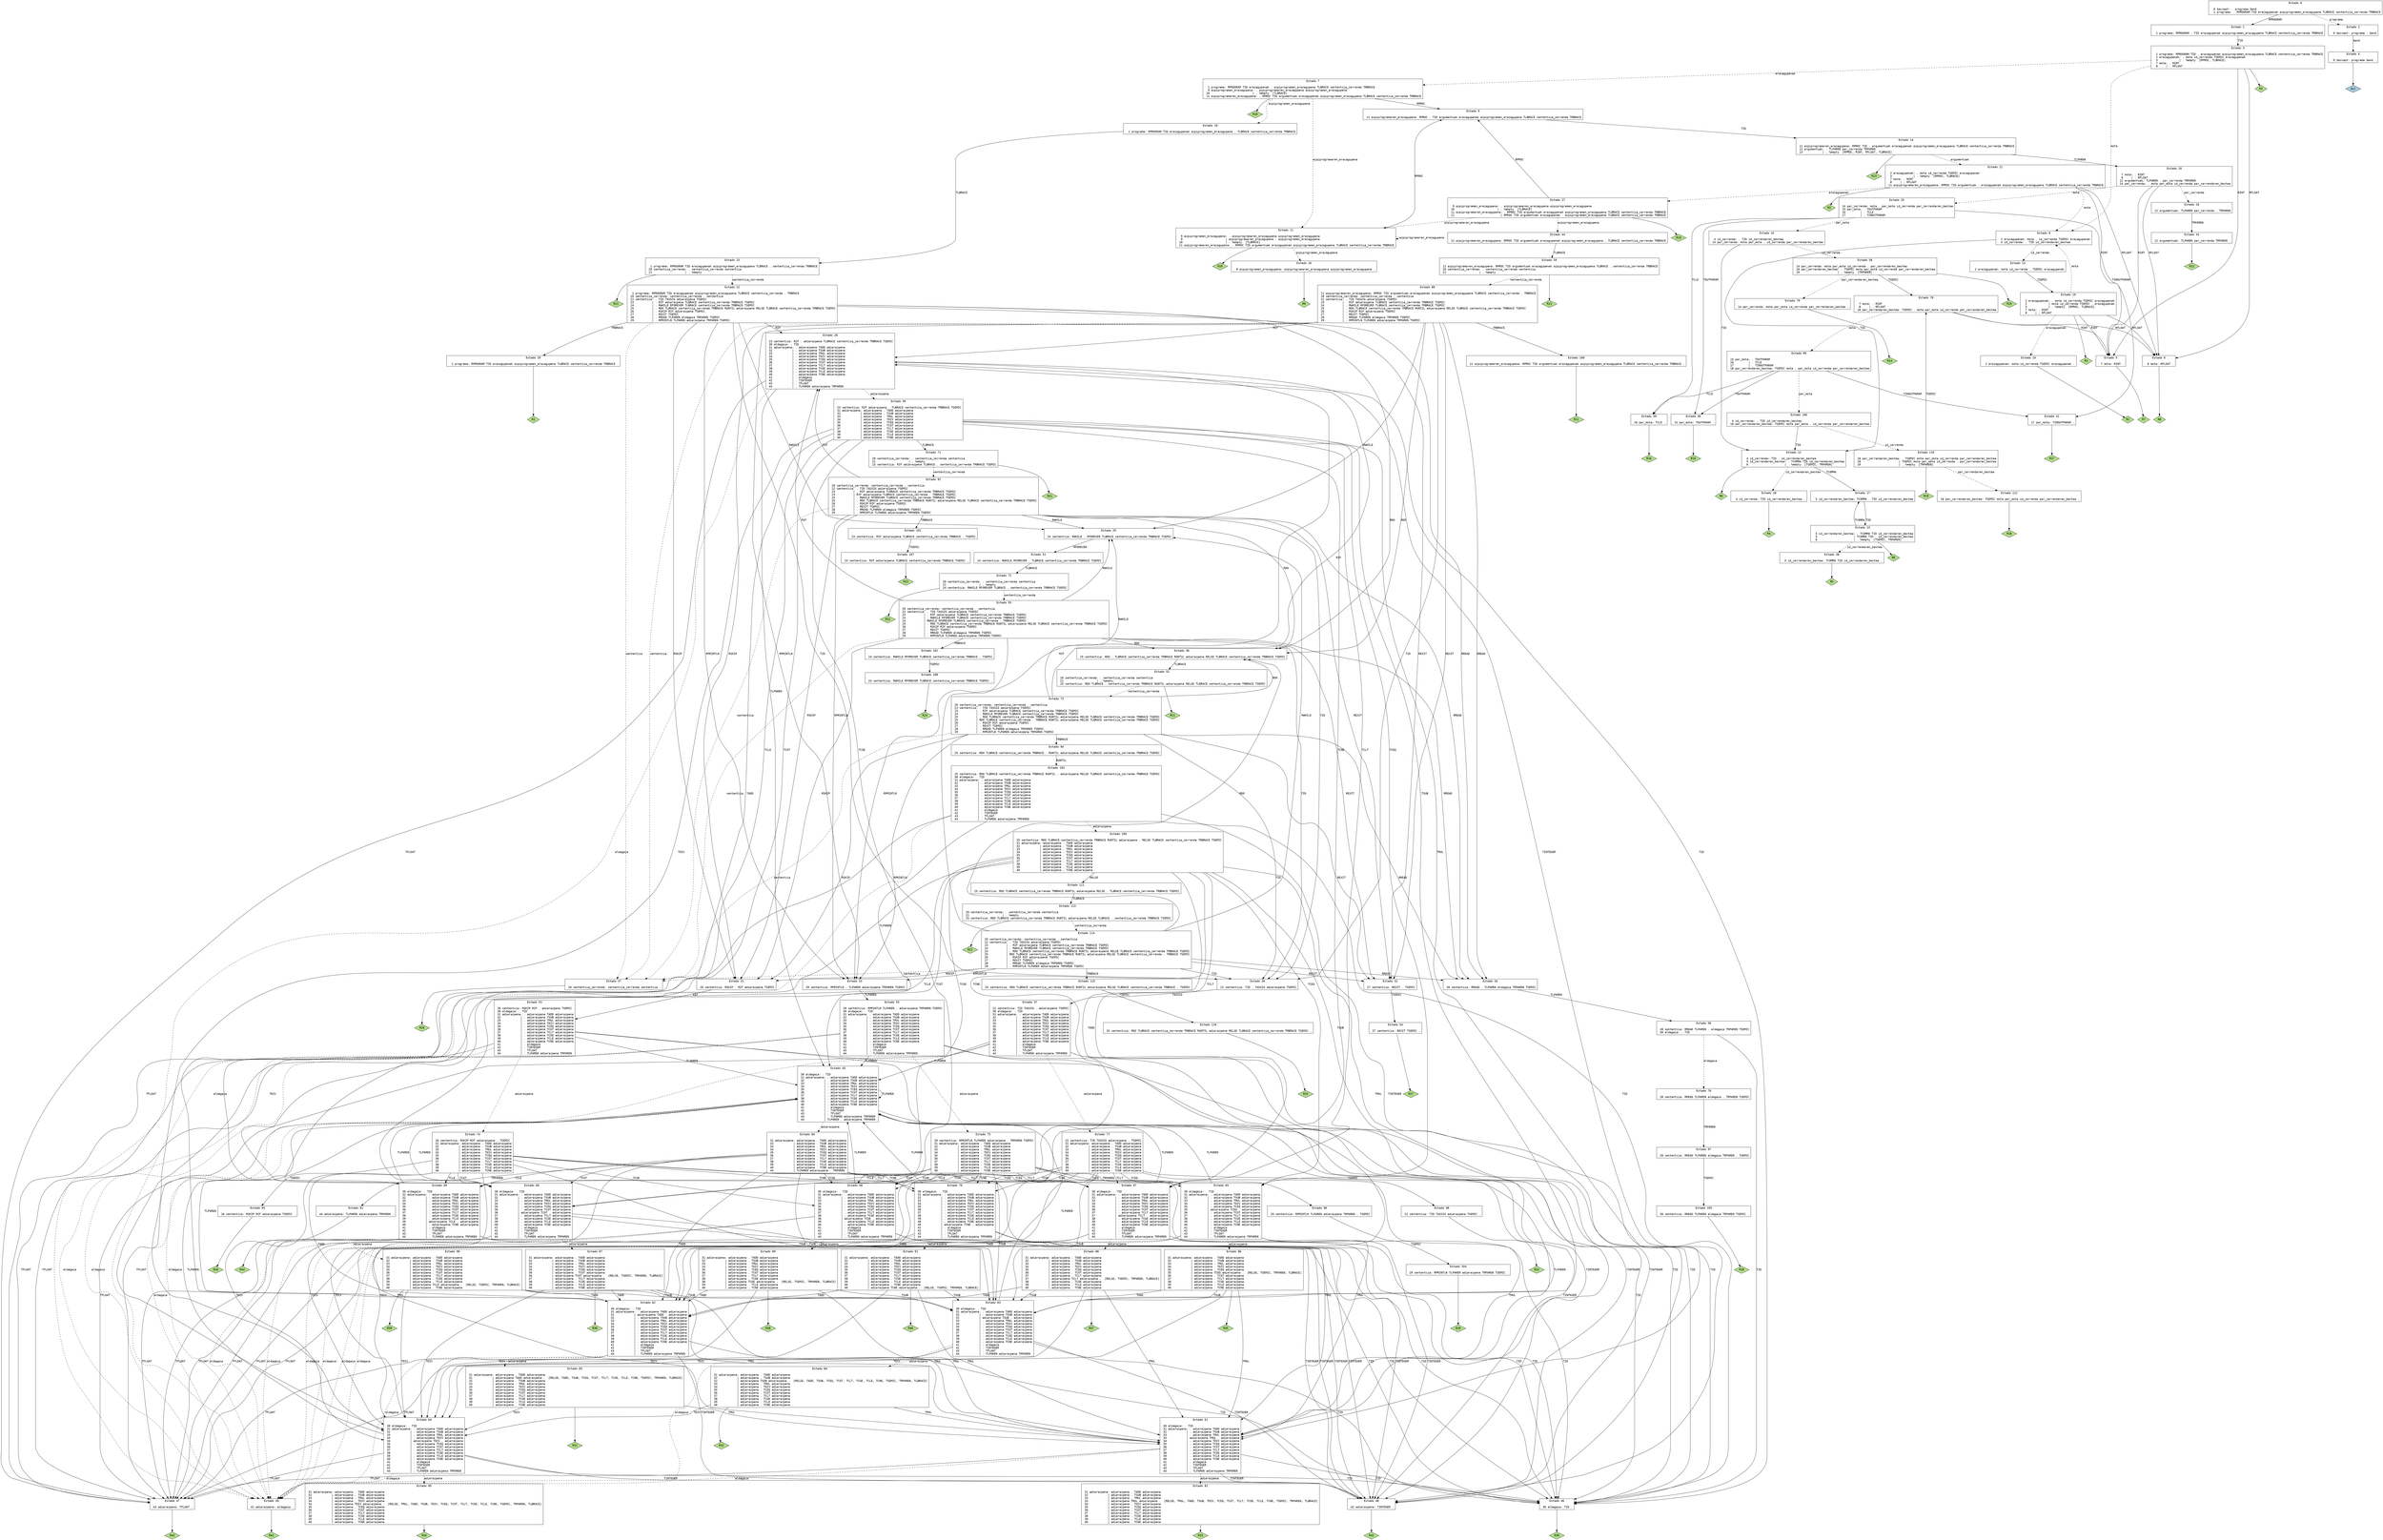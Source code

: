 // Generado por GNU Bison 3.5.1.
// Informe de errores a <bug-bison@gnu.org>.
// Página web: <https://www.gnu.org/software/bison/>.

digraph "parser.y"
{
  node [fontname = courier, shape = box, colorscheme = paired6]
  edge [fontname = courier]

  0 [label="Estado 0\n\l  0 $accept: . programa $end\l  1 programa: . RPROGRAM TID erazagupenak azpiprogramen_erazagupena TLBRACE sententzia_zerrenda TRBRACE\l"]
  0 -> 1 [style=solid label="RPROGRAM"]
  0 -> 2 [style=dashed label="programa"]
  1 [label="Estado 1\n\l  1 programa: RPROGRAM . TID erazagupenak azpiprogramen_erazagupena TLBRACE sententzia_zerrenda TRBRACE\l"]
  1 -> 3 [style=solid label="TID"]
  2 [label="Estado 2\n\l  0 $accept: programa . $end\l"]
  2 -> 4 [style=solid label="$end"]
  3 [label="Estado 3\n\l  1 programa: RPROGRAM TID . erazagupenak azpiprogramen_erazagupena TLBRACE sententzia_zerrenda TRBRACE\l  2 erazagupenak: . mota id_zerrenda TSEMIC erazagupenak\l  3             | . %empty  [RPROC, TLBRACE]\l  7 mota: . RINT\l  8     | . RFLOAT\l"]
  3 -> 5 [style=solid label="RINT"]
  3 -> 6 [style=solid label="RFLOAT"]
  3 -> 7 [style=dashed label="erazagupenak"]
  3 -> 8 [style=dashed label="mota"]
  3 -> "3R3" [style=solid]
 "3R3" [label="R3", fillcolor=3, shape=diamond, style=filled]
  4 [label="Estado 4\n\l  0 $accept: programa $end .\l"]
  4 -> "4R0" [style=solid]
 "4R0" [label="Acc", fillcolor=1, shape=diamond, style=filled]
  5 [label="Estado 5\n\l  7 mota: RINT .\l"]
  5 -> "5R7" [style=solid]
 "5R7" [label="R7", fillcolor=3, shape=diamond, style=filled]
  6 [label="Estado 6\n\l  8 mota: RFLOAT .\l"]
  6 -> "6R8" [style=solid]
 "6R8" [label="R8", fillcolor=3, shape=diamond, style=filled]
  7 [label="Estado 7\n\l  1 programa: RPROGRAM TID erazagupenak . azpiprogramen_erazagupena TLBRACE sententzia_zerrenda TRBRACE\l  9 azpiprogramen_erazagupena: . azpiprogramaren_erazagupena azpiprogramen_erazagupena\l 10                          | . %empty  [TLBRACE]\l 11 azpiprogramaren_erazagupena: . RPROC TID argumentuak erazagupenak azpiprogramen_erazagupena TLBRACE sententzia_zerrenda TRBRACE\l"]
  7 -> 9 [style=solid label="RPROC"]
  7 -> 10 [style=dashed label="azpiprogramen_erazagupena"]
  7 -> 11 [style=dashed label="azpiprogramaren_erazagupena"]
  7 -> "7R10" [style=solid]
 "7R10" [label="R10", fillcolor=3, shape=diamond, style=filled]
  8 [label="Estado 8\n\l  2 erazagupenak: mota . id_zerrenda TSEMIC erazagupenak\l  4 id_zerrenda: . TID id_zerrendaren_bestea\l"]
  8 -> 12 [style=solid label="TID"]
  8 -> 13 [style=dashed label="id_zerrenda"]
  9 [label="Estado 9\n\l 11 azpiprogramaren_erazagupena: RPROC . TID argumentuak erazagupenak azpiprogramen_erazagupena TLBRACE sententzia_zerrenda TRBRACE\l"]
  9 -> 14 [style=solid label="TID"]
  10 [label="Estado 10\n\l  1 programa: RPROGRAM TID erazagupenak azpiprogramen_erazagupena . TLBRACE sententzia_zerrenda TRBRACE\l"]
  10 -> 15 [style=solid label="TLBRACE"]
  11 [label="Estado 11\n\l  9 azpiprogramen_erazagupena: . azpiprogramaren_erazagupena azpiprogramen_erazagupena\l  9                          | azpiprogramaren_erazagupena . azpiprogramen_erazagupena\l 10                          | . %empty  [TLBRACE]\l 11 azpiprogramaren_erazagupena: . RPROC TID argumentuak erazagupenak azpiprogramen_erazagupena TLBRACE sententzia_zerrenda TRBRACE\l"]
  11 -> 9 [style=solid label="RPROC"]
  11 -> 16 [style=dashed label="azpiprogramen_erazagupena"]
  11 -> 11 [style=dashed label="azpiprogramaren_erazagupena"]
  11 -> "11R10" [style=solid]
 "11R10" [label="R10", fillcolor=3, shape=diamond, style=filled]
  12 [label="Estado 12\n\l  4 id_zerrenda: TID . id_zerrendaren_bestea\l  5 id_zerrendaren_bestea: . TCOMMA TID id_zerrendaren_bestea\l  6                      | . %empty  [TSEMIC, TRPAREN]\l"]
  12 -> 17 [style=solid label="TCOMMA"]
  12 -> 18 [style=dashed label="id_zerrendaren_bestea"]
  12 -> "12R6" [style=solid]
 "12R6" [label="R6", fillcolor=3, shape=diamond, style=filled]
  13 [label="Estado 13\n\l  2 erazagupenak: mota id_zerrenda . TSEMIC erazagupenak\l"]
  13 -> 19 [style=solid label="TSEMIC"]
  14 [label="Estado 14\n\l 11 azpiprogramaren_erazagupena: RPROC TID . argumentuak erazagupenak azpiprogramen_erazagupena TLBRACE sententzia_zerrenda TRBRACE\l 12 argumentuak: . TLPAREN par_zerrenda TRPAREN\l 13            | . %empty  [RPROC, RINT, RFLOAT, TLBRACE]\l"]
  14 -> 20 [style=solid label="TLPAREN"]
  14 -> 21 [style=dashed label="argumentuak"]
  14 -> "14R13" [style=solid]
 "14R13" [label="R13", fillcolor=3, shape=diamond, style=filled]
  15 [label="Estado 15\n\l  1 programa: RPROGRAM TID erazagupenak azpiprogramen_erazagupena TLBRACE . sententzia_zerrenda TRBRACE\l 20 sententzia_zerrenda: . sententzia_zerrenda sententzia\l 21                    | . %empty\l"]
  15 -> 22 [style=dashed label="sententzia_zerrenda"]
  15 -> "15R21" [style=solid]
 "15R21" [label="R21", fillcolor=3, shape=diamond, style=filled]
  16 [label="Estado 16\n\l  9 azpiprogramen_erazagupena: azpiprogramaren_erazagupena azpiprogramen_erazagupena .\l"]
  16 -> "16R9" [style=solid]
 "16R9" [label="R9", fillcolor=3, shape=diamond, style=filled]
  17 [label="Estado 17\n\l  5 id_zerrendaren_bestea: TCOMMA . TID id_zerrendaren_bestea\l"]
  17 -> 23 [style=solid label="TID"]
  18 [label="Estado 18\n\l  4 id_zerrenda: TID id_zerrendaren_bestea .\l"]
  18 -> "18R4" [style=solid]
 "18R4" [label="R4", fillcolor=3, shape=diamond, style=filled]
  19 [label="Estado 19\n\l  2 erazagupenak: . mota id_zerrenda TSEMIC erazagupenak\l  2             | mota id_zerrenda TSEMIC . erazagupenak\l  3             | . %empty  [RPROC, TLBRACE]\l  7 mota: . RINT\l  8     | . RFLOAT\l"]
  19 -> 5 [style=solid label="RINT"]
  19 -> 6 [style=solid label="RFLOAT"]
  19 -> 24 [style=dashed label="erazagupenak"]
  19 -> 8 [style=dashed label="mota"]
  19 -> "19R3" [style=solid]
 "19R3" [label="R3", fillcolor=3, shape=diamond, style=filled]
  20 [label="Estado 20\n\l  7 mota: . RINT\l  8     | . RFLOAT\l 12 argumentuak: TLPAREN . par_zerrenda TRPAREN\l 14 par_zerrenda: . mota par_mota id_zerrenda par_zerrendaren_bestea\l"]
  20 -> 5 [style=solid label="RINT"]
  20 -> 6 [style=solid label="RFLOAT"]
  20 -> 25 [style=dashed label="mota"]
  20 -> 26 [style=dashed label="par_zerrenda"]
  21 [label="Estado 21\n\l  2 erazagupenak: . mota id_zerrenda TSEMIC erazagupenak\l  3             | . %empty  [RPROC, TLBRACE]\l  7 mota: . RINT\l  8     | . RFLOAT\l 11 azpiprogramaren_erazagupena: RPROC TID argumentuak . erazagupenak azpiprogramen_erazagupena TLBRACE sententzia_zerrenda TRBRACE\l"]
  21 -> 5 [style=solid label="RINT"]
  21 -> 6 [style=solid label="RFLOAT"]
  21 -> 27 [style=dashed label="erazagupenak"]
  21 -> 8 [style=dashed label="mota"]
  21 -> "21R3" [style=solid]
 "21R3" [label="R3", fillcolor=3, shape=diamond, style=filled]
  22 [label="Estado 22\n\l  1 programa: RPROGRAM TID erazagupenak azpiprogramen_erazagupena TLBRACE sententzia_zerrenda . TRBRACE\l 20 sententzia_zerrenda: sententzia_zerrenda . sententzia\l 22 sententzia: . TID TASSIG adierazpena TSEMIC\l 23           | . RIF adierazpena TLBRACE sententzia_zerrenda TRBRACE TSEMIC\l 24           | . RWHILE RFOREVER TLBRACE sententzia_zerrenda TRBRACE TSEMIC\l 25           | . RDO TLBRACE sententzia_zerrenda TRBRACE RUNTIL adierazpena RELSE TLBRACE sententzia_zerrenda TRBRACE TSEMIC\l 26           | . RSKIP RIF adierazpena TSEMIC\l 27           | . REXIT TSEMIC\l 28           | . RREAD TLPAREN aldagaia TRPAREN TSEMIC\l 29           | . RPRINTLN TLPAREN adierazpena TRPAREN TSEMIC\l"]
  22 -> 28 [style=solid label="RIF"]
  22 -> 29 [style=solid label="RWHILE"]
  22 -> 30 [style=solid label="RDO"]
  22 -> 31 [style=solid label="RSKIP"]
  22 -> 32 [style=solid label="REXIT"]
  22 -> 33 [style=solid label="RPRINTLN"]
  22 -> 34 [style=solid label="RREAD"]
  22 -> 35 [style=solid label="TRBRACE"]
  22 -> 36 [style=solid label="TID"]
  22 -> 37 [style=dashed label="sententzia"]
  23 [label="Estado 23\n\l  5 id_zerrendaren_bestea: . TCOMMA TID id_zerrendaren_bestea\l  5                      | TCOMMA TID . id_zerrendaren_bestea\l  6                      | . %empty  [TSEMIC, TRPAREN]\l"]
  23 -> 17 [style=solid label="TCOMMA"]
  23 -> 38 [style=dashed label="id_zerrendaren_bestea"]
  23 -> "23R6" [style=solid]
 "23R6" [label="R6", fillcolor=3, shape=diamond, style=filled]
  24 [label="Estado 24\n\l  2 erazagupenak: mota id_zerrenda TSEMIC erazagupenak .\l"]
  24 -> "24R2" [style=solid]
 "24R2" [label="R2", fillcolor=3, shape=diamond, style=filled]
  25 [label="Estado 25\n\l 14 par_zerrenda: mota . par_mota id_zerrenda par_zerrendaren_bestea\l 15 par_mota: . TOUTPARAM\l 16         | . TCLE\l 17         | . TINOUTPARAM\l"]
  25 -> 39 [style=solid label="TCLE"]
  25 -> 40 [style=solid label="TOUTPARAM"]
  25 -> 41 [style=solid label="TINOUTPARAM"]
  25 -> 42 [style=dashed label="par_mota"]
  26 [label="Estado 26\n\l 12 argumentuak: TLPAREN par_zerrenda . TRPAREN\l"]
  26 -> 43 [style=solid label="TRPAREN"]
  27 [label="Estado 27\n\l  9 azpiprogramen_erazagupena: . azpiprogramaren_erazagupena azpiprogramen_erazagupena\l 10                          | . %empty  [TLBRACE]\l 11 azpiprogramaren_erazagupena: . RPROC TID argumentuak erazagupenak azpiprogramen_erazagupena TLBRACE sententzia_zerrenda TRBRACE\l 11                            | RPROC TID argumentuak erazagupenak . azpiprogramen_erazagupena TLBRACE sententzia_zerrenda TRBRACE\l"]
  27 -> 9 [style=solid label="RPROC"]
  27 -> 44 [style=dashed label="azpiprogramen_erazagupena"]
  27 -> 11 [style=dashed label="azpiprogramaren_erazagupena"]
  27 -> "27R10" [style=solid]
 "27R10" [label="R10", fillcolor=3, shape=diamond, style=filled]
  28 [label="Estado 28\n\l 23 sententzia: RIF . adierazpena TLBRACE sententzia_zerrenda TRBRACE TSEMIC\l 30 aldagaia: . TID\l 31 adierazpena: . adierazpena TADD adierazpena\l 32            | . adierazpena TSUB adierazpena\l 33            | . adierazpena TMUL adierazpena\l 34            | . adierazpena TDIV adierazpena\l 35            | . adierazpena TCEQ adierazpena\l 36            | . adierazpena TCGT adierazpena\l 37            | . adierazpena TCLT adierazpena\l 38            | . adierazpena TCGE adierazpena\l 39            | . adierazpena TCLE adierazpena\l 40            | . adierazpena TCNE adierazpena\l 41            | . aldagaia\l 42            | . TINTEGER\l 43            | . TFLOAT\l 44            | . TLPAREN adierazpena TRPAREN\l"]
  28 -> 45 [style=solid label="TLPAREN"]
  28 -> 46 [style=solid label="TID"]
  28 -> 47 [style=solid label="TFLOAT"]
  28 -> 48 [style=solid label="TINTEGER"]
  28 -> 49 [style=dashed label="aldagaia"]
  28 -> 50 [style=dashed label="adierazpena"]
  29 [label="Estado 29\n\l 24 sententzia: RWHILE . RFOREVER TLBRACE sententzia_zerrenda TRBRACE TSEMIC\l"]
  29 -> 51 [style=solid label="RFOREVER"]
  30 [label="Estado 30\n\l 25 sententzia: RDO . TLBRACE sententzia_zerrenda TRBRACE RUNTIL adierazpena RELSE TLBRACE sententzia_zerrenda TRBRACE TSEMIC\l"]
  30 -> 52 [style=solid label="TLBRACE"]
  31 [label="Estado 31\n\l 26 sententzia: RSKIP . RIF adierazpena TSEMIC\l"]
  31 -> 53 [style=solid label="RIF"]
  32 [label="Estado 32\n\l 27 sententzia: REXIT . TSEMIC\l"]
  32 -> 54 [style=solid label="TSEMIC"]
  33 [label="Estado 33\n\l 29 sententzia: RPRINTLN . TLPAREN adierazpena TRPAREN TSEMIC\l"]
  33 -> 55 [style=solid label="TLPAREN"]
  34 [label="Estado 34\n\l 28 sententzia: RREAD . TLPAREN aldagaia TRPAREN TSEMIC\l"]
  34 -> 56 [style=solid label="TLPAREN"]
  35 [label="Estado 35\n\l  1 programa: RPROGRAM TID erazagupenak azpiprogramen_erazagupena TLBRACE sententzia_zerrenda TRBRACE .\l"]
  35 -> "35R1" [style=solid]
 "35R1" [label="R1", fillcolor=3, shape=diamond, style=filled]
  36 [label="Estado 36\n\l 22 sententzia: TID . TASSIG adierazpena TSEMIC\l"]
  36 -> 57 [style=solid label="TASSIG"]
  37 [label="Estado 37\n\l 20 sententzia_zerrenda: sententzia_zerrenda sententzia .\l"]
  37 -> "37R20" [style=solid]
 "37R20" [label="R20", fillcolor=3, shape=diamond, style=filled]
  38 [label="Estado 38\n\l  5 id_zerrendaren_bestea: TCOMMA TID id_zerrendaren_bestea .\l"]
  38 -> "38R5" [style=solid]
 "38R5" [label="R5", fillcolor=3, shape=diamond, style=filled]
  39 [label="Estado 39\n\l 16 par_mota: TCLE .\l"]
  39 -> "39R16" [style=solid]
 "39R16" [label="R16", fillcolor=3, shape=diamond, style=filled]
  40 [label="Estado 40\n\l 15 par_mota: TOUTPARAM .\l"]
  40 -> "40R15" [style=solid]
 "40R15" [label="R15", fillcolor=3, shape=diamond, style=filled]
  41 [label="Estado 41\n\l 17 par_mota: TINOUTPARAM .\l"]
  41 -> "41R17" [style=solid]
 "41R17" [label="R17", fillcolor=3, shape=diamond, style=filled]
  42 [label="Estado 42\n\l  4 id_zerrenda: . TID id_zerrendaren_bestea\l 14 par_zerrenda: mota par_mota . id_zerrenda par_zerrendaren_bestea\l"]
  42 -> 12 [style=solid label="TID"]
  42 -> 58 [style=dashed label="id_zerrenda"]
  43 [label="Estado 43\n\l 12 argumentuak: TLPAREN par_zerrenda TRPAREN .\l"]
  43 -> "43R12" [style=solid]
 "43R12" [label="R12", fillcolor=3, shape=diamond, style=filled]
  44 [label="Estado 44\n\l 11 azpiprogramaren_erazagupena: RPROC TID argumentuak erazagupenak azpiprogramen_erazagupena . TLBRACE sententzia_zerrenda TRBRACE\l"]
  44 -> 59 [style=solid label="TLBRACE"]
  45 [label="Estado 45\n\l 30 aldagaia: . TID\l 31 adierazpena: . adierazpena TADD adierazpena\l 32            | . adierazpena TSUB adierazpena\l 33            | . adierazpena TMUL adierazpena\l 34            | . adierazpena TDIV adierazpena\l 35            | . adierazpena TCEQ adierazpena\l 36            | . adierazpena TCGT adierazpena\l 37            | . adierazpena TCLT adierazpena\l 38            | . adierazpena TCGE adierazpena\l 39            | . adierazpena TCLE adierazpena\l 40            | . adierazpena TCNE adierazpena\l 41            | . aldagaia\l 42            | . TINTEGER\l 43            | . TFLOAT\l 44            | . TLPAREN adierazpena TRPAREN\l 44            | TLPAREN . adierazpena TRPAREN\l"]
  45 -> 45 [style=solid label="TLPAREN"]
  45 -> 46 [style=solid label="TID"]
  45 -> 47 [style=solid label="TFLOAT"]
  45 -> 48 [style=solid label="TINTEGER"]
  45 -> 49 [style=dashed label="aldagaia"]
  45 -> 60 [style=dashed label="adierazpena"]
  46 [label="Estado 46\n\l 30 aldagaia: TID .\l"]
  46 -> "46R30" [style=solid]
 "46R30" [label="R30", fillcolor=3, shape=diamond, style=filled]
  47 [label="Estado 47\n\l 43 adierazpena: TFLOAT .\l"]
  47 -> "47R43" [style=solid]
 "47R43" [label="R43", fillcolor=3, shape=diamond, style=filled]
  48 [label="Estado 48\n\l 42 adierazpena: TINTEGER .\l"]
  48 -> "48R42" [style=solid]
 "48R42" [label="R42", fillcolor=3, shape=diamond, style=filled]
  49 [label="Estado 49\n\l 41 adierazpena: aldagaia .\l"]
  49 -> "49R41" [style=solid]
 "49R41" [label="R41", fillcolor=3, shape=diamond, style=filled]
  50 [label="Estado 50\n\l 23 sententzia: RIF adierazpena . TLBRACE sententzia_zerrenda TRBRACE TSEMIC\l 31 adierazpena: adierazpena . TADD adierazpena\l 32            | adierazpena . TSUB adierazpena\l 33            | adierazpena . TMUL adierazpena\l 34            | adierazpena . TDIV adierazpena\l 35            | adierazpena . TCEQ adierazpena\l 36            | adierazpena . TCGT adierazpena\l 37            | adierazpena . TCLT adierazpena\l 38            | adierazpena . TCGE adierazpena\l 39            | adierazpena . TCLE adierazpena\l 40            | adierazpena . TCNE adierazpena\l"]
  50 -> 61 [style=solid label="TMUL"]
  50 -> 62 [style=solid label="TADD"]
  50 -> 63 [style=solid label="TSUB"]
  50 -> 64 [style=solid label="TDIV"]
  50 -> 65 [style=solid label="TCEQ"]
  50 -> 66 [style=solid label="TCGT"]
  50 -> 67 [style=solid label="TCLT"]
  50 -> 68 [style=solid label="TCGE"]
  50 -> 69 [style=solid label="TCLE"]
  50 -> 70 [style=solid label="TCNE"]
  50 -> 71 [style=solid label="TLBRACE"]
  51 [label="Estado 51\n\l 24 sententzia: RWHILE RFOREVER . TLBRACE sententzia_zerrenda TRBRACE TSEMIC\l"]
  51 -> 72 [style=solid label="TLBRACE"]
  52 [label="Estado 52\n\l 20 sententzia_zerrenda: . sententzia_zerrenda sententzia\l 21                    | . %empty\l 25 sententzia: RDO TLBRACE . sententzia_zerrenda TRBRACE RUNTIL adierazpena RELSE TLBRACE sententzia_zerrenda TRBRACE TSEMIC\l"]
  52 -> 73 [style=dashed label="sententzia_zerrenda"]
  52 -> "52R21" [style=solid]
 "52R21" [label="R21", fillcolor=3, shape=diamond, style=filled]
  53 [label="Estado 53\n\l 26 sententzia: RSKIP RIF . adierazpena TSEMIC\l 30 aldagaia: . TID\l 31 adierazpena: . adierazpena TADD adierazpena\l 32            | . adierazpena TSUB adierazpena\l 33            | . adierazpena TMUL adierazpena\l 34            | . adierazpena TDIV adierazpena\l 35            | . adierazpena TCEQ adierazpena\l 36            | . adierazpena TCGT adierazpena\l 37            | . adierazpena TCLT adierazpena\l 38            | . adierazpena TCGE adierazpena\l 39            | . adierazpena TCLE adierazpena\l 40            | . adierazpena TCNE adierazpena\l 41            | . aldagaia\l 42            | . TINTEGER\l 43            | . TFLOAT\l 44            | . TLPAREN adierazpena TRPAREN\l"]
  53 -> 45 [style=solid label="TLPAREN"]
  53 -> 46 [style=solid label="TID"]
  53 -> 47 [style=solid label="TFLOAT"]
  53 -> 48 [style=solid label="TINTEGER"]
  53 -> 49 [style=dashed label="aldagaia"]
  53 -> 74 [style=dashed label="adierazpena"]
  54 [label="Estado 54\n\l 27 sententzia: REXIT TSEMIC .\l"]
  54 -> "54R27" [style=solid]
 "54R27" [label="R27", fillcolor=3, shape=diamond, style=filled]
  55 [label="Estado 55\n\l 29 sententzia: RPRINTLN TLPAREN . adierazpena TRPAREN TSEMIC\l 30 aldagaia: . TID\l 31 adierazpena: . adierazpena TADD adierazpena\l 32            | . adierazpena TSUB adierazpena\l 33            | . adierazpena TMUL adierazpena\l 34            | . adierazpena TDIV adierazpena\l 35            | . adierazpena TCEQ adierazpena\l 36            | . adierazpena TCGT adierazpena\l 37            | . adierazpena TCLT adierazpena\l 38            | . adierazpena TCGE adierazpena\l 39            | . adierazpena TCLE adierazpena\l 40            | . adierazpena TCNE adierazpena\l 41            | . aldagaia\l 42            | . TINTEGER\l 43            | . TFLOAT\l 44            | . TLPAREN adierazpena TRPAREN\l"]
  55 -> 45 [style=solid label="TLPAREN"]
  55 -> 46 [style=solid label="TID"]
  55 -> 47 [style=solid label="TFLOAT"]
  55 -> 48 [style=solid label="TINTEGER"]
  55 -> 49 [style=dashed label="aldagaia"]
  55 -> 75 [style=dashed label="adierazpena"]
  56 [label="Estado 56\n\l 28 sententzia: RREAD TLPAREN . aldagaia TRPAREN TSEMIC\l 30 aldagaia: . TID\l"]
  56 -> 46 [style=solid label="TID"]
  56 -> 76 [style=dashed label="aldagaia"]
  57 [label="Estado 57\n\l 22 sententzia: TID TASSIG . adierazpena TSEMIC\l 30 aldagaia: . TID\l 31 adierazpena: . adierazpena TADD adierazpena\l 32            | . adierazpena TSUB adierazpena\l 33            | . adierazpena TMUL adierazpena\l 34            | . adierazpena TDIV adierazpena\l 35            | . adierazpena TCEQ adierazpena\l 36            | . adierazpena TCGT adierazpena\l 37            | . adierazpena TCLT adierazpena\l 38            | . adierazpena TCGE adierazpena\l 39            | . adierazpena TCLE adierazpena\l 40            | . adierazpena TCNE adierazpena\l 41            | . aldagaia\l 42            | . TINTEGER\l 43            | . TFLOAT\l 44            | . TLPAREN adierazpena TRPAREN\l"]
  57 -> 45 [style=solid label="TLPAREN"]
  57 -> 46 [style=solid label="TID"]
  57 -> 47 [style=solid label="TFLOAT"]
  57 -> 48 [style=solid label="TINTEGER"]
  57 -> 49 [style=dashed label="aldagaia"]
  57 -> 77 [style=dashed label="adierazpena"]
  58 [label="Estado 58\n\l 14 par_zerrenda: mota par_mota id_zerrenda . par_zerrendaren_bestea\l 18 par_zerrendaren_bestea: . TSEMIC mota par_mota id_zerrenda par_zerrendaren_bestea\l 19                       | . %empty  [TRPAREN]\l"]
  58 -> 78 [style=solid label="TSEMIC"]
  58 -> 79 [style=dashed label="par_zerrendaren_bestea"]
  58 -> "58R19" [style=solid]
 "58R19" [label="R19", fillcolor=3, shape=diamond, style=filled]
  59 [label="Estado 59\n\l 11 azpiprogramaren_erazagupena: RPROC TID argumentuak erazagupenak azpiprogramen_erazagupena TLBRACE . sententzia_zerrenda TRBRACE\l 20 sententzia_zerrenda: . sententzia_zerrenda sententzia\l 21                    | . %empty\l"]
  59 -> 80 [style=dashed label="sententzia_zerrenda"]
  59 -> "59R21" [style=solid]
 "59R21" [label="R21", fillcolor=3, shape=diamond, style=filled]
  60 [label="Estado 60\n\l 31 adierazpena: adierazpena . TADD adierazpena\l 32            | adierazpena . TSUB adierazpena\l 33            | adierazpena . TMUL adierazpena\l 34            | adierazpena . TDIV adierazpena\l 35            | adierazpena . TCEQ adierazpena\l 36            | adierazpena . TCGT adierazpena\l 37            | adierazpena . TCLT adierazpena\l 38            | adierazpena . TCGE adierazpena\l 39            | adierazpena . TCLE adierazpena\l 40            | adierazpena . TCNE adierazpena\l 44            | TLPAREN adierazpena . TRPAREN\l"]
  60 -> 61 [style=solid label="TMUL"]
  60 -> 62 [style=solid label="TADD"]
  60 -> 63 [style=solid label="TSUB"]
  60 -> 64 [style=solid label="TDIV"]
  60 -> 65 [style=solid label="TCEQ"]
  60 -> 66 [style=solid label="TCGT"]
  60 -> 67 [style=solid label="TCLT"]
  60 -> 68 [style=solid label="TCGE"]
  60 -> 69 [style=solid label="TCLE"]
  60 -> 70 [style=solid label="TCNE"]
  60 -> 81 [style=solid label="TRPAREN"]
  61 [label="Estado 61\n\l 30 aldagaia: . TID\l 31 adierazpena: . adierazpena TADD adierazpena\l 32            | . adierazpena TSUB adierazpena\l 33            | . adierazpena TMUL adierazpena\l 33            | adierazpena TMUL . adierazpena\l 34            | . adierazpena TDIV adierazpena\l 35            | . adierazpena TCEQ adierazpena\l 36            | . adierazpena TCGT adierazpena\l 37            | . adierazpena TCLT adierazpena\l 38            | . adierazpena TCGE adierazpena\l 39            | . adierazpena TCLE adierazpena\l 40            | . adierazpena TCNE adierazpena\l 41            | . aldagaia\l 42            | . TINTEGER\l 43            | . TFLOAT\l 44            | . TLPAREN adierazpena TRPAREN\l"]
  61 -> 45 [style=solid label="TLPAREN"]
  61 -> 46 [style=solid label="TID"]
  61 -> 47 [style=solid label="TFLOAT"]
  61 -> 48 [style=solid label="TINTEGER"]
  61 -> 49 [style=dashed label="aldagaia"]
  61 -> 82 [style=dashed label="adierazpena"]
  62 [label="Estado 62\n\l 30 aldagaia: . TID\l 31 adierazpena: . adierazpena TADD adierazpena\l 31            | adierazpena TADD . adierazpena\l 32            | . adierazpena TSUB adierazpena\l 33            | . adierazpena TMUL adierazpena\l 34            | . adierazpena TDIV adierazpena\l 35            | . adierazpena TCEQ adierazpena\l 36            | . adierazpena TCGT adierazpena\l 37            | . adierazpena TCLT adierazpena\l 38            | . adierazpena TCGE adierazpena\l 39            | . adierazpena TCLE adierazpena\l 40            | . adierazpena TCNE adierazpena\l 41            | . aldagaia\l 42            | . TINTEGER\l 43            | . TFLOAT\l 44            | . TLPAREN adierazpena TRPAREN\l"]
  62 -> 45 [style=solid label="TLPAREN"]
  62 -> 46 [style=solid label="TID"]
  62 -> 47 [style=solid label="TFLOAT"]
  62 -> 48 [style=solid label="TINTEGER"]
  62 -> 49 [style=dashed label="aldagaia"]
  62 -> 83 [style=dashed label="adierazpena"]
  63 [label="Estado 63\n\l 30 aldagaia: . TID\l 31 adierazpena: . adierazpena TADD adierazpena\l 32            | . adierazpena TSUB adierazpena\l 32            | adierazpena TSUB . adierazpena\l 33            | . adierazpena TMUL adierazpena\l 34            | . adierazpena TDIV adierazpena\l 35            | . adierazpena TCEQ adierazpena\l 36            | . adierazpena TCGT adierazpena\l 37            | . adierazpena TCLT adierazpena\l 38            | . adierazpena TCGE adierazpena\l 39            | . adierazpena TCLE adierazpena\l 40            | . adierazpena TCNE adierazpena\l 41            | . aldagaia\l 42            | . TINTEGER\l 43            | . TFLOAT\l 44            | . TLPAREN adierazpena TRPAREN\l"]
  63 -> 45 [style=solid label="TLPAREN"]
  63 -> 46 [style=solid label="TID"]
  63 -> 47 [style=solid label="TFLOAT"]
  63 -> 48 [style=solid label="TINTEGER"]
  63 -> 49 [style=dashed label="aldagaia"]
  63 -> 84 [style=dashed label="adierazpena"]
  64 [label="Estado 64\n\l 30 aldagaia: . TID\l 31 adierazpena: . adierazpena TADD adierazpena\l 32            | . adierazpena TSUB adierazpena\l 33            | . adierazpena TMUL adierazpena\l 34            | . adierazpena TDIV adierazpena\l 34            | adierazpena TDIV . adierazpena\l 35            | . adierazpena TCEQ adierazpena\l 36            | . adierazpena TCGT adierazpena\l 37            | . adierazpena TCLT adierazpena\l 38            | . adierazpena TCGE adierazpena\l 39            | . adierazpena TCLE adierazpena\l 40            | . adierazpena TCNE adierazpena\l 41            | . aldagaia\l 42            | . TINTEGER\l 43            | . TFLOAT\l 44            | . TLPAREN adierazpena TRPAREN\l"]
  64 -> 45 [style=solid label="TLPAREN"]
  64 -> 46 [style=solid label="TID"]
  64 -> 47 [style=solid label="TFLOAT"]
  64 -> 48 [style=solid label="TINTEGER"]
  64 -> 49 [style=dashed label="aldagaia"]
  64 -> 85 [style=dashed label="adierazpena"]
  65 [label="Estado 65\n\l 30 aldagaia: . TID\l 31 adierazpena: . adierazpena TADD adierazpena\l 32            | . adierazpena TSUB adierazpena\l 33            | . adierazpena TMUL adierazpena\l 34            | . adierazpena TDIV adierazpena\l 35            | . adierazpena TCEQ adierazpena\l 35            | adierazpena TCEQ . adierazpena\l 36            | . adierazpena TCGT adierazpena\l 37            | . adierazpena TCLT adierazpena\l 38            | . adierazpena TCGE adierazpena\l 39            | . adierazpena TCLE adierazpena\l 40            | . adierazpena TCNE adierazpena\l 41            | . aldagaia\l 42            | . TINTEGER\l 43            | . TFLOAT\l 44            | . TLPAREN adierazpena TRPAREN\l"]
  65 -> 45 [style=solid label="TLPAREN"]
  65 -> 46 [style=solid label="TID"]
  65 -> 47 [style=solid label="TFLOAT"]
  65 -> 48 [style=solid label="TINTEGER"]
  65 -> 49 [style=dashed label="aldagaia"]
  65 -> 86 [style=dashed label="adierazpena"]
  66 [label="Estado 66\n\l 30 aldagaia: . TID\l 31 adierazpena: . adierazpena TADD adierazpena\l 32            | . adierazpena TSUB adierazpena\l 33            | . adierazpena TMUL adierazpena\l 34            | . adierazpena TDIV adierazpena\l 35            | . adierazpena TCEQ adierazpena\l 36            | . adierazpena TCGT adierazpena\l 36            | adierazpena TCGT . adierazpena\l 37            | . adierazpena TCLT adierazpena\l 38            | . adierazpena TCGE adierazpena\l 39            | . adierazpena TCLE adierazpena\l 40            | . adierazpena TCNE adierazpena\l 41            | . aldagaia\l 42            | . TINTEGER\l 43            | . TFLOAT\l 44            | . TLPAREN adierazpena TRPAREN\l"]
  66 -> 45 [style=solid label="TLPAREN"]
  66 -> 46 [style=solid label="TID"]
  66 -> 47 [style=solid label="TFLOAT"]
  66 -> 48 [style=solid label="TINTEGER"]
  66 -> 49 [style=dashed label="aldagaia"]
  66 -> 87 [style=dashed label="adierazpena"]
  67 [label="Estado 67\n\l 30 aldagaia: . TID\l 31 adierazpena: . adierazpena TADD adierazpena\l 32            | . adierazpena TSUB adierazpena\l 33            | . adierazpena TMUL adierazpena\l 34            | . adierazpena TDIV adierazpena\l 35            | . adierazpena TCEQ adierazpena\l 36            | . adierazpena TCGT adierazpena\l 37            | . adierazpena TCLT adierazpena\l 37            | adierazpena TCLT . adierazpena\l 38            | . adierazpena TCGE adierazpena\l 39            | . adierazpena TCLE adierazpena\l 40            | . adierazpena TCNE adierazpena\l 41            | . aldagaia\l 42            | . TINTEGER\l 43            | . TFLOAT\l 44            | . TLPAREN adierazpena TRPAREN\l"]
  67 -> 45 [style=solid label="TLPAREN"]
  67 -> 46 [style=solid label="TID"]
  67 -> 47 [style=solid label="TFLOAT"]
  67 -> 48 [style=solid label="TINTEGER"]
  67 -> 49 [style=dashed label="aldagaia"]
  67 -> 88 [style=dashed label="adierazpena"]
  68 [label="Estado 68\n\l 30 aldagaia: . TID\l 31 adierazpena: . adierazpena TADD adierazpena\l 32            | . adierazpena TSUB adierazpena\l 33            | . adierazpena TMUL adierazpena\l 34            | . adierazpena TDIV adierazpena\l 35            | . adierazpena TCEQ adierazpena\l 36            | . adierazpena TCGT adierazpena\l 37            | . adierazpena TCLT adierazpena\l 38            | . adierazpena TCGE adierazpena\l 38            | adierazpena TCGE . adierazpena\l 39            | . adierazpena TCLE adierazpena\l 40            | . adierazpena TCNE adierazpena\l 41            | . aldagaia\l 42            | . TINTEGER\l 43            | . TFLOAT\l 44            | . TLPAREN adierazpena TRPAREN\l"]
  68 -> 45 [style=solid label="TLPAREN"]
  68 -> 46 [style=solid label="TID"]
  68 -> 47 [style=solid label="TFLOAT"]
  68 -> 48 [style=solid label="TINTEGER"]
  68 -> 49 [style=dashed label="aldagaia"]
  68 -> 89 [style=dashed label="adierazpena"]
  69 [label="Estado 69\n\l 30 aldagaia: . TID\l 31 adierazpena: . adierazpena TADD adierazpena\l 32            | . adierazpena TSUB adierazpena\l 33            | . adierazpena TMUL adierazpena\l 34            | . adierazpena TDIV adierazpena\l 35            | . adierazpena TCEQ adierazpena\l 36            | . adierazpena TCGT adierazpena\l 37            | . adierazpena TCLT adierazpena\l 38            | . adierazpena TCGE adierazpena\l 39            | . adierazpena TCLE adierazpena\l 39            | adierazpena TCLE . adierazpena\l 40            | . adierazpena TCNE adierazpena\l 41            | . aldagaia\l 42            | . TINTEGER\l 43            | . TFLOAT\l 44            | . TLPAREN adierazpena TRPAREN\l"]
  69 -> 45 [style=solid label="TLPAREN"]
  69 -> 46 [style=solid label="TID"]
  69 -> 47 [style=solid label="TFLOAT"]
  69 -> 48 [style=solid label="TINTEGER"]
  69 -> 49 [style=dashed label="aldagaia"]
  69 -> 90 [style=dashed label="adierazpena"]
  70 [label="Estado 70\n\l 30 aldagaia: . TID\l 31 adierazpena: . adierazpena TADD adierazpena\l 32            | . adierazpena TSUB adierazpena\l 33            | . adierazpena TMUL adierazpena\l 34            | . adierazpena TDIV adierazpena\l 35            | . adierazpena TCEQ adierazpena\l 36            | . adierazpena TCGT adierazpena\l 37            | . adierazpena TCLT adierazpena\l 38            | . adierazpena TCGE adierazpena\l 39            | . adierazpena TCLE adierazpena\l 40            | . adierazpena TCNE adierazpena\l 40            | adierazpena TCNE . adierazpena\l 41            | . aldagaia\l 42            | . TINTEGER\l 43            | . TFLOAT\l 44            | . TLPAREN adierazpena TRPAREN\l"]
  70 -> 45 [style=solid label="TLPAREN"]
  70 -> 46 [style=solid label="TID"]
  70 -> 47 [style=solid label="TFLOAT"]
  70 -> 48 [style=solid label="TINTEGER"]
  70 -> 49 [style=dashed label="aldagaia"]
  70 -> 91 [style=dashed label="adierazpena"]
  71 [label="Estado 71\n\l 20 sententzia_zerrenda: . sententzia_zerrenda sententzia\l 21                    | . %empty\l 23 sententzia: RIF adierazpena TLBRACE . sententzia_zerrenda TRBRACE TSEMIC\l"]
  71 -> 92 [style=dashed label="sententzia_zerrenda"]
  71 -> "71R21" [style=solid]
 "71R21" [label="R21", fillcolor=3, shape=diamond, style=filled]
  72 [label="Estado 72\n\l 20 sententzia_zerrenda: . sententzia_zerrenda sententzia\l 21                    | . %empty\l 24 sententzia: RWHILE RFOREVER TLBRACE . sententzia_zerrenda TRBRACE TSEMIC\l"]
  72 -> 93 [style=dashed label="sententzia_zerrenda"]
  72 -> "72R21" [style=solid]
 "72R21" [label="R21", fillcolor=3, shape=diamond, style=filled]
  73 [label="Estado 73\n\l 20 sententzia_zerrenda: sententzia_zerrenda . sententzia\l 22 sententzia: . TID TASSIG adierazpena TSEMIC\l 23           | . RIF adierazpena TLBRACE sententzia_zerrenda TRBRACE TSEMIC\l 24           | . RWHILE RFOREVER TLBRACE sententzia_zerrenda TRBRACE TSEMIC\l 25           | . RDO TLBRACE sententzia_zerrenda TRBRACE RUNTIL adierazpena RELSE TLBRACE sententzia_zerrenda TRBRACE TSEMIC\l 25           | RDO TLBRACE sententzia_zerrenda . TRBRACE RUNTIL adierazpena RELSE TLBRACE sententzia_zerrenda TRBRACE TSEMIC\l 26           | . RSKIP RIF adierazpena TSEMIC\l 27           | . REXIT TSEMIC\l 28           | . RREAD TLPAREN aldagaia TRPAREN TSEMIC\l 29           | . RPRINTLN TLPAREN adierazpena TRPAREN TSEMIC\l"]
  73 -> 28 [style=solid label="RIF"]
  73 -> 29 [style=solid label="RWHILE"]
  73 -> 30 [style=solid label="RDO"]
  73 -> 31 [style=solid label="RSKIP"]
  73 -> 32 [style=solid label="REXIT"]
  73 -> 33 [style=solid label="RPRINTLN"]
  73 -> 34 [style=solid label="RREAD"]
  73 -> 94 [style=solid label="TRBRACE"]
  73 -> 36 [style=solid label="TID"]
  73 -> 37 [style=dashed label="sententzia"]
  74 [label="Estado 74\n\l 26 sententzia: RSKIP RIF adierazpena . TSEMIC\l 31 adierazpena: adierazpena . TADD adierazpena\l 32            | adierazpena . TSUB adierazpena\l 33            | adierazpena . TMUL adierazpena\l 34            | adierazpena . TDIV adierazpena\l 35            | adierazpena . TCEQ adierazpena\l 36            | adierazpena . TCGT adierazpena\l 37            | adierazpena . TCLT adierazpena\l 38            | adierazpena . TCGE adierazpena\l 39            | adierazpena . TCLE adierazpena\l 40            | adierazpena . TCNE adierazpena\l"]
  74 -> 61 [style=solid label="TMUL"]
  74 -> 62 [style=solid label="TADD"]
  74 -> 63 [style=solid label="TSUB"]
  74 -> 64 [style=solid label="TDIV"]
  74 -> 65 [style=solid label="TCEQ"]
  74 -> 66 [style=solid label="TCGT"]
  74 -> 67 [style=solid label="TCLT"]
  74 -> 68 [style=solid label="TCGE"]
  74 -> 69 [style=solid label="TCLE"]
  74 -> 70 [style=solid label="TCNE"]
  74 -> 95 [style=solid label="TSEMIC"]
  75 [label="Estado 75\n\l 29 sententzia: RPRINTLN TLPAREN adierazpena . TRPAREN TSEMIC\l 31 adierazpena: adierazpena . TADD adierazpena\l 32            | adierazpena . TSUB adierazpena\l 33            | adierazpena . TMUL adierazpena\l 34            | adierazpena . TDIV adierazpena\l 35            | adierazpena . TCEQ adierazpena\l 36            | adierazpena . TCGT adierazpena\l 37            | adierazpena . TCLT adierazpena\l 38            | adierazpena . TCGE adierazpena\l 39            | adierazpena . TCLE adierazpena\l 40            | adierazpena . TCNE adierazpena\l"]
  75 -> 61 [style=solid label="TMUL"]
  75 -> 62 [style=solid label="TADD"]
  75 -> 63 [style=solid label="TSUB"]
  75 -> 64 [style=solid label="TDIV"]
  75 -> 65 [style=solid label="TCEQ"]
  75 -> 66 [style=solid label="TCGT"]
  75 -> 67 [style=solid label="TCLT"]
  75 -> 68 [style=solid label="TCGE"]
  75 -> 69 [style=solid label="TCLE"]
  75 -> 70 [style=solid label="TCNE"]
  75 -> 96 [style=solid label="TRPAREN"]
  76 [label="Estado 76\n\l 28 sententzia: RREAD TLPAREN aldagaia . TRPAREN TSEMIC\l"]
  76 -> 97 [style=solid label="TRPAREN"]
  77 [label="Estado 77\n\l 22 sententzia: TID TASSIG adierazpena . TSEMIC\l 31 adierazpena: adierazpena . TADD adierazpena\l 32            | adierazpena . TSUB adierazpena\l 33            | adierazpena . TMUL adierazpena\l 34            | adierazpena . TDIV adierazpena\l 35            | adierazpena . TCEQ adierazpena\l 36            | adierazpena . TCGT adierazpena\l 37            | adierazpena . TCLT adierazpena\l 38            | adierazpena . TCGE adierazpena\l 39            | adierazpena . TCLE adierazpena\l 40            | adierazpena . TCNE adierazpena\l"]
  77 -> 61 [style=solid label="TMUL"]
  77 -> 62 [style=solid label="TADD"]
  77 -> 63 [style=solid label="TSUB"]
  77 -> 64 [style=solid label="TDIV"]
  77 -> 65 [style=solid label="TCEQ"]
  77 -> 66 [style=solid label="TCGT"]
  77 -> 67 [style=solid label="TCLT"]
  77 -> 68 [style=solid label="TCGE"]
  77 -> 69 [style=solid label="TCLE"]
  77 -> 70 [style=solid label="TCNE"]
  77 -> 98 [style=solid label="TSEMIC"]
  78 [label="Estado 78\n\l  7 mota: . RINT\l  8     | . RFLOAT\l 18 par_zerrendaren_bestea: TSEMIC . mota par_mota id_zerrenda par_zerrendaren_bestea\l"]
  78 -> 5 [style=solid label="RINT"]
  78 -> 6 [style=solid label="RFLOAT"]
  78 -> 99 [style=dashed label="mota"]
  79 [label="Estado 79\n\l 14 par_zerrenda: mota par_mota id_zerrenda par_zerrendaren_bestea .\l"]
  79 -> "79R14" [style=solid]
 "79R14" [label="R14", fillcolor=3, shape=diamond, style=filled]
  80 [label="Estado 80\n\l 11 azpiprogramaren_erazagupena: RPROC TID argumentuak erazagupenak azpiprogramen_erazagupena TLBRACE sententzia_zerrenda . TRBRACE\l 20 sententzia_zerrenda: sententzia_zerrenda . sententzia\l 22 sententzia: . TID TASSIG adierazpena TSEMIC\l 23           | . RIF adierazpena TLBRACE sententzia_zerrenda TRBRACE TSEMIC\l 24           | . RWHILE RFOREVER TLBRACE sententzia_zerrenda TRBRACE TSEMIC\l 25           | . RDO TLBRACE sententzia_zerrenda TRBRACE RUNTIL adierazpena RELSE TLBRACE sententzia_zerrenda TRBRACE TSEMIC\l 26           | . RSKIP RIF adierazpena TSEMIC\l 27           | . REXIT TSEMIC\l 28           | . RREAD TLPAREN aldagaia TRPAREN TSEMIC\l 29           | . RPRINTLN TLPAREN adierazpena TRPAREN TSEMIC\l"]
  80 -> 28 [style=solid label="RIF"]
  80 -> 29 [style=solid label="RWHILE"]
  80 -> 30 [style=solid label="RDO"]
  80 -> 31 [style=solid label="RSKIP"]
  80 -> 32 [style=solid label="REXIT"]
  80 -> 33 [style=solid label="RPRINTLN"]
  80 -> 34 [style=solid label="RREAD"]
  80 -> 100 [style=solid label="TRBRACE"]
  80 -> 36 [style=solid label="TID"]
  80 -> 37 [style=dashed label="sententzia"]
  81 [label="Estado 81\n\l 44 adierazpena: TLPAREN adierazpena TRPAREN .\l"]
  81 -> "81R44" [style=solid]
 "81R44" [label="R44", fillcolor=3, shape=diamond, style=filled]
  82 [label="Estado 82\n\l 31 adierazpena: adierazpena . TADD adierazpena\l 32            | adierazpena . TSUB adierazpena\l 33            | adierazpena . TMUL adierazpena\l 33            | adierazpena TMUL adierazpena .  [RELSE, TMUL, TADD, TSUB, TDIV, TCEQ, TCGT, TCLT, TCGE, TCLE, TCNE, TSEMIC, TRPAREN, TLBRACE]\l 34            | adierazpena . TDIV adierazpena\l 35            | adierazpena . TCEQ adierazpena\l 36            | adierazpena . TCGT adierazpena\l 37            | adierazpena . TCLT adierazpena\l 38            | adierazpena . TCGE adierazpena\l 39            | adierazpena . TCLE adierazpena\l 40            | adierazpena . TCNE adierazpena\l"]
  82 -> "82R33" [style=solid]
 "82R33" [label="R33", fillcolor=3, shape=diamond, style=filled]
  83 [label="Estado 83\n\l 31 adierazpena: adierazpena . TADD adierazpena\l 31            | adierazpena TADD adierazpena .  [RELSE, TADD, TSUB, TCEQ, TCGT, TCLT, TCGE, TCLE, TCNE, TSEMIC, TRPAREN, TLBRACE]\l 32            | adierazpena . TSUB adierazpena\l 33            | adierazpena . TMUL adierazpena\l 34            | adierazpena . TDIV adierazpena\l 35            | adierazpena . TCEQ adierazpena\l 36            | adierazpena . TCGT adierazpena\l 37            | adierazpena . TCLT adierazpena\l 38            | adierazpena . TCGE adierazpena\l 39            | adierazpena . TCLE adierazpena\l 40            | adierazpena . TCNE adierazpena\l"]
  83 -> 61 [style=solid label="TMUL"]
  83 -> 64 [style=solid label="TDIV"]
  83 -> "83R31" [style=solid]
 "83R31" [label="R31", fillcolor=3, shape=diamond, style=filled]
  84 [label="Estado 84\n\l 31 adierazpena: adierazpena . TADD adierazpena\l 32            | adierazpena . TSUB adierazpena\l 32            | adierazpena TSUB adierazpena .  [RELSE, TADD, TSUB, TCEQ, TCGT, TCLT, TCGE, TCLE, TCNE, TSEMIC, TRPAREN, TLBRACE]\l 33            | adierazpena . TMUL adierazpena\l 34            | adierazpena . TDIV adierazpena\l 35            | adierazpena . TCEQ adierazpena\l 36            | adierazpena . TCGT adierazpena\l 37            | adierazpena . TCLT adierazpena\l 38            | adierazpena . TCGE adierazpena\l 39            | adierazpena . TCLE adierazpena\l 40            | adierazpena . TCNE adierazpena\l"]
  84 -> 61 [style=solid label="TMUL"]
  84 -> 64 [style=solid label="TDIV"]
  84 -> "84R32" [style=solid]
 "84R32" [label="R32", fillcolor=3, shape=diamond, style=filled]
  85 [label="Estado 85\n\l 31 adierazpena: adierazpena . TADD adierazpena\l 32            | adierazpena . TSUB adierazpena\l 33            | adierazpena . TMUL adierazpena\l 34            | adierazpena . TDIV adierazpena\l 34            | adierazpena TDIV adierazpena .  [RELSE, TMUL, TADD, TSUB, TDIV, TCEQ, TCGT, TCLT, TCGE, TCLE, TCNE, TSEMIC, TRPAREN, TLBRACE]\l 35            | adierazpena . TCEQ adierazpena\l 36            | adierazpena . TCGT adierazpena\l 37            | adierazpena . TCLT adierazpena\l 38            | adierazpena . TCGE adierazpena\l 39            | adierazpena . TCLE adierazpena\l 40            | adierazpena . TCNE adierazpena\l"]
  85 -> "85R34" [style=solid]
 "85R34" [label="R34", fillcolor=3, shape=diamond, style=filled]
  86 [label="Estado 86\n\l 31 adierazpena: adierazpena . TADD adierazpena\l 32            | adierazpena . TSUB adierazpena\l 33            | adierazpena . TMUL adierazpena\l 34            | adierazpena . TDIV adierazpena\l 35            | adierazpena . TCEQ adierazpena\l 35            | adierazpena TCEQ adierazpena .  [RELSE, TSEMIC, TRPAREN, TLBRACE]\l 36            | adierazpena . TCGT adierazpena\l 37            | adierazpena . TCLT adierazpena\l 38            | adierazpena . TCGE adierazpena\l 39            | adierazpena . TCLE adierazpena\l 40            | adierazpena . TCNE adierazpena\l"]
  86 -> 61 [style=solid label="TMUL"]
  86 -> 62 [style=solid label="TADD"]
  86 -> 63 [style=solid label="TSUB"]
  86 -> 64 [style=solid label="TDIV"]
  86 -> "86R35" [style=solid]
 "86R35" [label="R35", fillcolor=3, shape=diamond, style=filled]
  87 [label="Estado 87\n\l 31 adierazpena: adierazpena . TADD adierazpena\l 32            | adierazpena . TSUB adierazpena\l 33            | adierazpena . TMUL adierazpena\l 34            | adierazpena . TDIV adierazpena\l 35            | adierazpena . TCEQ adierazpena\l 36            | adierazpena . TCGT adierazpena\l 36            | adierazpena TCGT adierazpena .  [RELSE, TSEMIC, TRPAREN, TLBRACE]\l 37            | adierazpena . TCLT adierazpena\l 38            | adierazpena . TCGE adierazpena\l 39            | adierazpena . TCLE adierazpena\l 40            | adierazpena . TCNE adierazpena\l"]
  87 -> 61 [style=solid label="TMUL"]
  87 -> 62 [style=solid label="TADD"]
  87 -> 63 [style=solid label="TSUB"]
  87 -> 64 [style=solid label="TDIV"]
  87 -> "87R36" [style=solid]
 "87R36" [label="R36", fillcolor=3, shape=diamond, style=filled]
  88 [label="Estado 88\n\l 31 adierazpena: adierazpena . TADD adierazpena\l 32            | adierazpena . TSUB adierazpena\l 33            | adierazpena . TMUL adierazpena\l 34            | adierazpena . TDIV adierazpena\l 35            | adierazpena . TCEQ adierazpena\l 36            | adierazpena . TCGT adierazpena\l 37            | adierazpena . TCLT adierazpena\l 37            | adierazpena TCLT adierazpena .  [RELSE, TSEMIC, TRPAREN, TLBRACE]\l 38            | adierazpena . TCGE adierazpena\l 39            | adierazpena . TCLE adierazpena\l 40            | adierazpena . TCNE adierazpena\l"]
  88 -> 61 [style=solid label="TMUL"]
  88 -> 62 [style=solid label="TADD"]
  88 -> 63 [style=solid label="TSUB"]
  88 -> 64 [style=solid label="TDIV"]
  88 -> "88R37" [style=solid]
 "88R37" [label="R37", fillcolor=3, shape=diamond, style=filled]
  89 [label="Estado 89\n\l 31 adierazpena: adierazpena . TADD adierazpena\l 32            | adierazpena . TSUB adierazpena\l 33            | adierazpena . TMUL adierazpena\l 34            | adierazpena . TDIV adierazpena\l 35            | adierazpena . TCEQ adierazpena\l 36            | adierazpena . TCGT adierazpena\l 37            | adierazpena . TCLT adierazpena\l 38            | adierazpena . TCGE adierazpena\l 38            | adierazpena TCGE adierazpena .  [RELSE, TSEMIC, TRPAREN, TLBRACE]\l 39            | adierazpena . TCLE adierazpena\l 40            | adierazpena . TCNE adierazpena\l"]
  89 -> 61 [style=solid label="TMUL"]
  89 -> 62 [style=solid label="TADD"]
  89 -> 63 [style=solid label="TSUB"]
  89 -> 64 [style=solid label="TDIV"]
  89 -> "89R38" [style=solid]
 "89R38" [label="R38", fillcolor=3, shape=diamond, style=filled]
  90 [label="Estado 90\n\l 31 adierazpena: adierazpena . TADD adierazpena\l 32            | adierazpena . TSUB adierazpena\l 33            | adierazpena . TMUL adierazpena\l 34            | adierazpena . TDIV adierazpena\l 35            | adierazpena . TCEQ adierazpena\l 36            | adierazpena . TCGT adierazpena\l 37            | adierazpena . TCLT adierazpena\l 38            | adierazpena . TCGE adierazpena\l 39            | adierazpena . TCLE adierazpena\l 39            | adierazpena TCLE adierazpena .  [RELSE, TSEMIC, TRPAREN, TLBRACE]\l 40            | adierazpena . TCNE adierazpena\l"]
  90 -> 61 [style=solid label="TMUL"]
  90 -> 62 [style=solid label="TADD"]
  90 -> 63 [style=solid label="TSUB"]
  90 -> 64 [style=solid label="TDIV"]
  90 -> "90R39" [style=solid]
 "90R39" [label="R39", fillcolor=3, shape=diamond, style=filled]
  91 [label="Estado 91\n\l 31 adierazpena: adierazpena . TADD adierazpena\l 32            | adierazpena . TSUB adierazpena\l 33            | adierazpena . TMUL adierazpena\l 34            | adierazpena . TDIV adierazpena\l 35            | adierazpena . TCEQ adierazpena\l 36            | adierazpena . TCGT adierazpena\l 37            | adierazpena . TCLT adierazpena\l 38            | adierazpena . TCGE adierazpena\l 39            | adierazpena . TCLE adierazpena\l 40            | adierazpena . TCNE adierazpena\l 40            | adierazpena TCNE adierazpena .  [RELSE, TSEMIC, TRPAREN, TLBRACE]\l"]
  91 -> 61 [style=solid label="TMUL"]
  91 -> 62 [style=solid label="TADD"]
  91 -> 63 [style=solid label="TSUB"]
  91 -> 64 [style=solid label="TDIV"]
  91 -> "91R40" [style=solid]
 "91R40" [label="R40", fillcolor=3, shape=diamond, style=filled]
  92 [label="Estado 92\n\l 20 sententzia_zerrenda: sententzia_zerrenda . sententzia\l 22 sententzia: . TID TASSIG adierazpena TSEMIC\l 23           | . RIF adierazpena TLBRACE sententzia_zerrenda TRBRACE TSEMIC\l 23           | RIF adierazpena TLBRACE sententzia_zerrenda . TRBRACE TSEMIC\l 24           | . RWHILE RFOREVER TLBRACE sententzia_zerrenda TRBRACE TSEMIC\l 25           | . RDO TLBRACE sententzia_zerrenda TRBRACE RUNTIL adierazpena RELSE TLBRACE sententzia_zerrenda TRBRACE TSEMIC\l 26           | . RSKIP RIF adierazpena TSEMIC\l 27           | . REXIT TSEMIC\l 28           | . RREAD TLPAREN aldagaia TRPAREN TSEMIC\l 29           | . RPRINTLN TLPAREN adierazpena TRPAREN TSEMIC\l"]
  92 -> 28 [style=solid label="RIF"]
  92 -> 29 [style=solid label="RWHILE"]
  92 -> 30 [style=solid label="RDO"]
  92 -> 31 [style=solid label="RSKIP"]
  92 -> 32 [style=solid label="REXIT"]
  92 -> 33 [style=solid label="RPRINTLN"]
  92 -> 34 [style=solid label="RREAD"]
  92 -> 101 [style=solid label="TRBRACE"]
  92 -> 36 [style=solid label="TID"]
  92 -> 37 [style=dashed label="sententzia"]
  93 [label="Estado 93\n\l 20 sententzia_zerrenda: sententzia_zerrenda . sententzia\l 22 sententzia: . TID TASSIG adierazpena TSEMIC\l 23           | . RIF adierazpena TLBRACE sententzia_zerrenda TRBRACE TSEMIC\l 24           | . RWHILE RFOREVER TLBRACE sententzia_zerrenda TRBRACE TSEMIC\l 24           | RWHILE RFOREVER TLBRACE sententzia_zerrenda . TRBRACE TSEMIC\l 25           | . RDO TLBRACE sententzia_zerrenda TRBRACE RUNTIL adierazpena RELSE TLBRACE sententzia_zerrenda TRBRACE TSEMIC\l 26           | . RSKIP RIF adierazpena TSEMIC\l 27           | . REXIT TSEMIC\l 28           | . RREAD TLPAREN aldagaia TRPAREN TSEMIC\l 29           | . RPRINTLN TLPAREN adierazpena TRPAREN TSEMIC\l"]
  93 -> 28 [style=solid label="RIF"]
  93 -> 29 [style=solid label="RWHILE"]
  93 -> 30 [style=solid label="RDO"]
  93 -> 31 [style=solid label="RSKIP"]
  93 -> 32 [style=solid label="REXIT"]
  93 -> 33 [style=solid label="RPRINTLN"]
  93 -> 34 [style=solid label="RREAD"]
  93 -> 102 [style=solid label="TRBRACE"]
  93 -> 36 [style=solid label="TID"]
  93 -> 37 [style=dashed label="sententzia"]
  94 [label="Estado 94\n\l 25 sententzia: RDO TLBRACE sententzia_zerrenda TRBRACE . RUNTIL adierazpena RELSE TLBRACE sententzia_zerrenda TRBRACE TSEMIC\l"]
  94 -> 103 [style=solid label="RUNTIL"]
  95 [label="Estado 95\n\l 26 sententzia: RSKIP RIF adierazpena TSEMIC .\l"]
  95 -> "95R26" [style=solid]
 "95R26" [label="R26", fillcolor=3, shape=diamond, style=filled]
  96 [label="Estado 96\n\l 29 sententzia: RPRINTLN TLPAREN adierazpena TRPAREN . TSEMIC\l"]
  96 -> 104 [style=solid label="TSEMIC"]
  97 [label="Estado 97\n\l 28 sententzia: RREAD TLPAREN aldagaia TRPAREN . TSEMIC\l"]
  97 -> 105 [style=solid label="TSEMIC"]
  98 [label="Estado 98\n\l 22 sententzia: TID TASSIG adierazpena TSEMIC .\l"]
  98 -> "98R22" [style=solid]
 "98R22" [label="R22", fillcolor=3, shape=diamond, style=filled]
  99 [label="Estado 99\n\l 15 par_mota: . TOUTPARAM\l 16         | . TCLE\l 17         | . TINOUTPARAM\l 18 par_zerrendaren_bestea: TSEMIC mota . par_mota id_zerrenda par_zerrendaren_bestea\l"]
  99 -> 39 [style=solid label="TCLE"]
  99 -> 40 [style=solid label="TOUTPARAM"]
  99 -> 41 [style=solid label="TINOUTPARAM"]
  99 -> 106 [style=dashed label="par_mota"]
  100 [label="Estado 100\n\l 11 azpiprogramaren_erazagupena: RPROC TID argumentuak erazagupenak azpiprogramen_erazagupena TLBRACE sententzia_zerrenda TRBRACE .\l"]
  100 -> "100R11" [style=solid]
 "100R11" [label="R11", fillcolor=3, shape=diamond, style=filled]
  101 [label="Estado 101\n\l 23 sententzia: RIF adierazpena TLBRACE sententzia_zerrenda TRBRACE . TSEMIC\l"]
  101 -> 107 [style=solid label="TSEMIC"]
  102 [label="Estado 102\n\l 24 sententzia: RWHILE RFOREVER TLBRACE sententzia_zerrenda TRBRACE . TSEMIC\l"]
  102 -> 108 [style=solid label="TSEMIC"]
  103 [label="Estado 103\n\l 25 sententzia: RDO TLBRACE sententzia_zerrenda TRBRACE RUNTIL . adierazpena RELSE TLBRACE sententzia_zerrenda TRBRACE TSEMIC\l 30 aldagaia: . TID\l 31 adierazpena: . adierazpena TADD adierazpena\l 32            | . adierazpena TSUB adierazpena\l 33            | . adierazpena TMUL adierazpena\l 34            | . adierazpena TDIV adierazpena\l 35            | . adierazpena TCEQ adierazpena\l 36            | . adierazpena TCGT adierazpena\l 37            | . adierazpena TCLT adierazpena\l 38            | . adierazpena TCGE adierazpena\l 39            | . adierazpena TCLE adierazpena\l 40            | . adierazpena TCNE adierazpena\l 41            | . aldagaia\l 42            | . TINTEGER\l 43            | . TFLOAT\l 44            | . TLPAREN adierazpena TRPAREN\l"]
  103 -> 45 [style=solid label="TLPAREN"]
  103 -> 46 [style=solid label="TID"]
  103 -> 47 [style=solid label="TFLOAT"]
  103 -> 48 [style=solid label="TINTEGER"]
  103 -> 49 [style=dashed label="aldagaia"]
  103 -> 109 [style=dashed label="adierazpena"]
  104 [label="Estado 104\n\l 29 sententzia: RPRINTLN TLPAREN adierazpena TRPAREN TSEMIC .\l"]
  104 -> "104R29" [style=solid]
 "104R29" [label="R29", fillcolor=3, shape=diamond, style=filled]
  105 [label="Estado 105\n\l 28 sententzia: RREAD TLPAREN aldagaia TRPAREN TSEMIC .\l"]
  105 -> "105R28" [style=solid]
 "105R28" [label="R28", fillcolor=3, shape=diamond, style=filled]
  106 [label="Estado 106\n\l  4 id_zerrenda: . TID id_zerrendaren_bestea\l 18 par_zerrendaren_bestea: TSEMIC mota par_mota . id_zerrenda par_zerrendaren_bestea\l"]
  106 -> 12 [style=solid label="TID"]
  106 -> 110 [style=dashed label="id_zerrenda"]
  107 [label="Estado 107\n\l 23 sententzia: RIF adierazpena TLBRACE sententzia_zerrenda TRBRACE TSEMIC .\l"]
  107 -> "107R23" [style=solid]
 "107R23" [label="R23", fillcolor=3, shape=diamond, style=filled]
  108 [label="Estado 108\n\l 24 sententzia: RWHILE RFOREVER TLBRACE sententzia_zerrenda TRBRACE TSEMIC .\l"]
  108 -> "108R24" [style=solid]
 "108R24" [label="R24", fillcolor=3, shape=diamond, style=filled]
  109 [label="Estado 109\n\l 25 sententzia: RDO TLBRACE sententzia_zerrenda TRBRACE RUNTIL adierazpena . RELSE TLBRACE sententzia_zerrenda TRBRACE TSEMIC\l 31 adierazpena: adierazpena . TADD adierazpena\l 32            | adierazpena . TSUB adierazpena\l 33            | adierazpena . TMUL adierazpena\l 34            | adierazpena . TDIV adierazpena\l 35            | adierazpena . TCEQ adierazpena\l 36            | adierazpena . TCGT adierazpena\l 37            | adierazpena . TCLT adierazpena\l 38            | adierazpena . TCGE adierazpena\l 39            | adierazpena . TCLE adierazpena\l 40            | adierazpena . TCNE adierazpena\l"]
  109 -> 111 [style=solid label="RELSE"]
  109 -> 61 [style=solid label="TMUL"]
  109 -> 62 [style=solid label="TADD"]
  109 -> 63 [style=solid label="TSUB"]
  109 -> 64 [style=solid label="TDIV"]
  109 -> 65 [style=solid label="TCEQ"]
  109 -> 66 [style=solid label="TCGT"]
  109 -> 67 [style=solid label="TCLT"]
  109 -> 68 [style=solid label="TCGE"]
  109 -> 69 [style=solid label="TCLE"]
  109 -> 70 [style=solid label="TCNE"]
  110 [label="Estado 110\n\l 18 par_zerrendaren_bestea: . TSEMIC mota par_mota id_zerrenda par_zerrendaren_bestea\l 18                       | TSEMIC mota par_mota id_zerrenda . par_zerrendaren_bestea\l 19                       | . %empty  [TRPAREN]\l"]
  110 -> 78 [style=solid label="TSEMIC"]
  110 -> 112 [style=dashed label="par_zerrendaren_bestea"]
  110 -> "110R19" [style=solid]
 "110R19" [label="R19", fillcolor=3, shape=diamond, style=filled]
  111 [label="Estado 111\n\l 25 sententzia: RDO TLBRACE sententzia_zerrenda TRBRACE RUNTIL adierazpena RELSE . TLBRACE sententzia_zerrenda TRBRACE TSEMIC\l"]
  111 -> 113 [style=solid label="TLBRACE"]
  112 [label="Estado 112\n\l 18 par_zerrendaren_bestea: TSEMIC mota par_mota id_zerrenda par_zerrendaren_bestea .\l"]
  112 -> "112R18" [style=solid]
 "112R18" [label="R18", fillcolor=3, shape=diamond, style=filled]
  113 [label="Estado 113\n\l 20 sententzia_zerrenda: . sententzia_zerrenda sententzia\l 21                    | . %empty\l 25 sententzia: RDO TLBRACE sententzia_zerrenda TRBRACE RUNTIL adierazpena RELSE TLBRACE . sententzia_zerrenda TRBRACE TSEMIC\l"]
  113 -> 114 [style=dashed label="sententzia_zerrenda"]
  113 -> "113R21" [style=solid]
 "113R21" [label="R21", fillcolor=3, shape=diamond, style=filled]
  114 [label="Estado 114\n\l 20 sententzia_zerrenda: sententzia_zerrenda . sententzia\l 22 sententzia: . TID TASSIG adierazpena TSEMIC\l 23           | . RIF adierazpena TLBRACE sententzia_zerrenda TRBRACE TSEMIC\l 24           | . RWHILE RFOREVER TLBRACE sententzia_zerrenda TRBRACE TSEMIC\l 25           | . RDO TLBRACE sententzia_zerrenda TRBRACE RUNTIL adierazpena RELSE TLBRACE sententzia_zerrenda TRBRACE TSEMIC\l 25           | RDO TLBRACE sententzia_zerrenda TRBRACE RUNTIL adierazpena RELSE TLBRACE sententzia_zerrenda . TRBRACE TSEMIC\l 26           | . RSKIP RIF adierazpena TSEMIC\l 27           | . REXIT TSEMIC\l 28           | . RREAD TLPAREN aldagaia TRPAREN TSEMIC\l 29           | . RPRINTLN TLPAREN adierazpena TRPAREN TSEMIC\l"]
  114 -> 28 [style=solid label="RIF"]
  114 -> 29 [style=solid label="RWHILE"]
  114 -> 30 [style=solid label="RDO"]
  114 -> 31 [style=solid label="RSKIP"]
  114 -> 32 [style=solid label="REXIT"]
  114 -> 33 [style=solid label="RPRINTLN"]
  114 -> 34 [style=solid label="RREAD"]
  114 -> 115 [style=solid label="TRBRACE"]
  114 -> 36 [style=solid label="TID"]
  114 -> 37 [style=dashed label="sententzia"]
  115 [label="Estado 115\n\l 25 sententzia: RDO TLBRACE sententzia_zerrenda TRBRACE RUNTIL adierazpena RELSE TLBRACE sententzia_zerrenda TRBRACE . TSEMIC\l"]
  115 -> 116 [style=solid label="TSEMIC"]
  116 [label="Estado 116\n\l 25 sententzia: RDO TLBRACE sententzia_zerrenda TRBRACE RUNTIL adierazpena RELSE TLBRACE sententzia_zerrenda TRBRACE TSEMIC .\l"]
  116 -> "116R25" [style=solid]
 "116R25" [label="R25", fillcolor=3, shape=diamond, style=filled]
}
